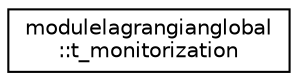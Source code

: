 digraph "Graphical Class Hierarchy"
{
 // LATEX_PDF_SIZE
  edge [fontname="Helvetica",fontsize="10",labelfontname="Helvetica",labelfontsize="10"];
  node [fontname="Helvetica",fontsize="10",shape=record];
  rankdir="LR";
  Node0 [label="modulelagrangianglobal\l::t_monitorization",height=0.2,width=0.4,color="black", fillcolor="white", style="filled",URL="$structmodulelagrangianglobal_1_1t__monitorization.html",tooltip=" "];
}
